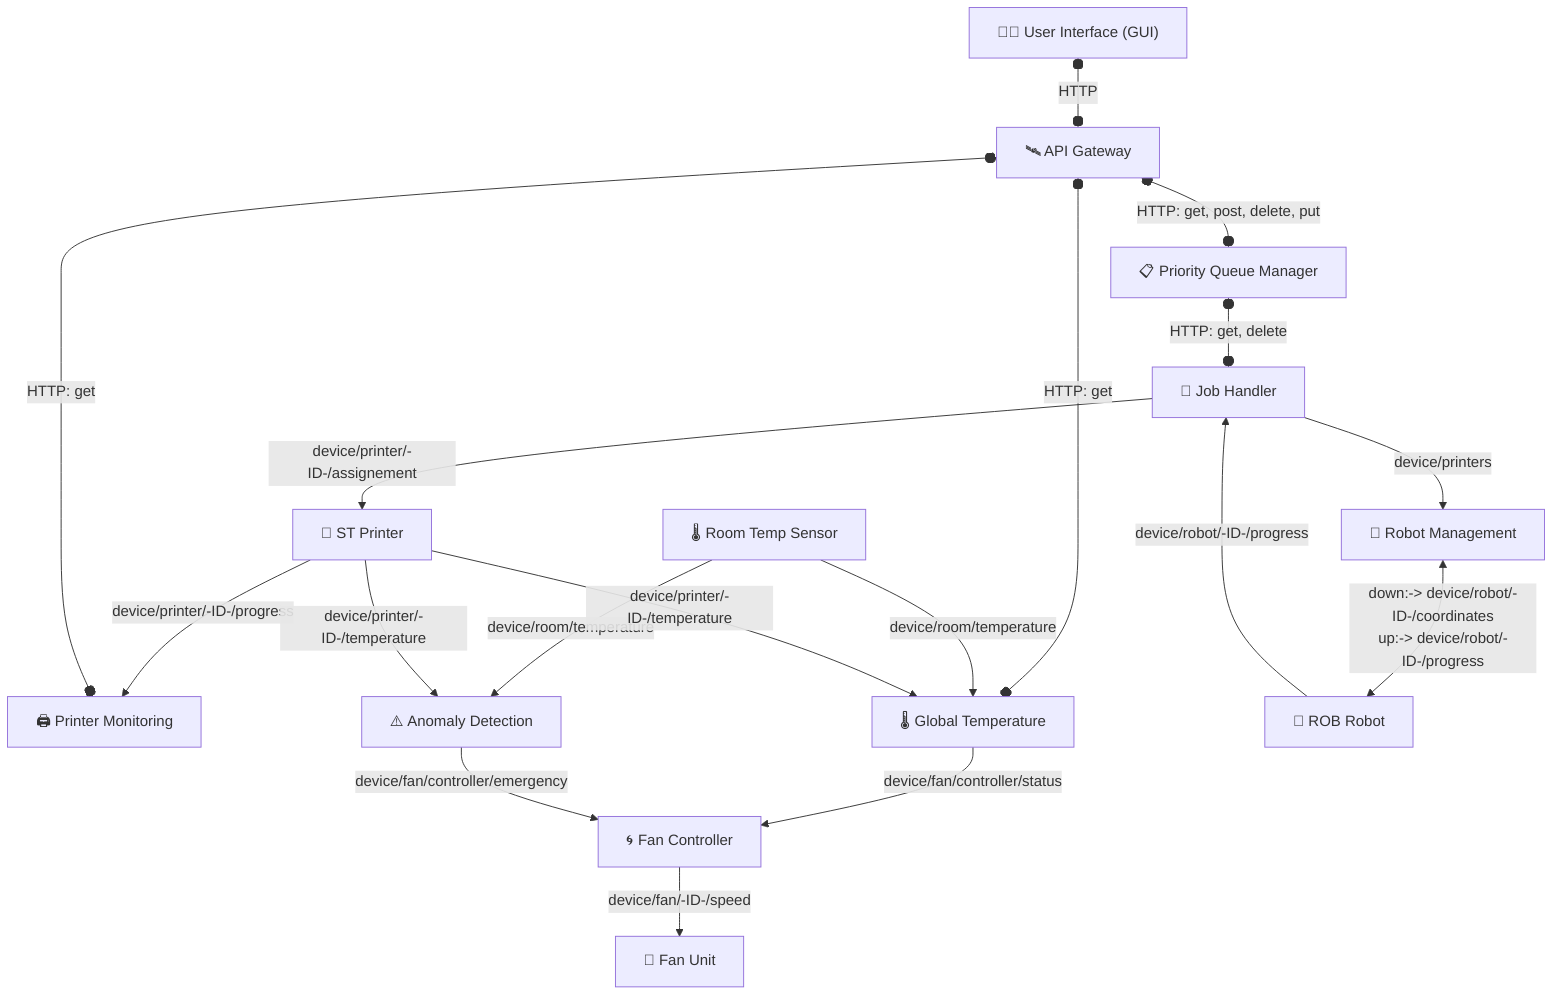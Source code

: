 flowchart TB

ST -->|device/printer/-ID-/progress| PrinterMon

APIGW o--o|HTTP: get| TempGlobal

TempSensor -->|device/room/temperature| TempGlobal
TempSensor -->|device/room/temperature| Anomaly

GUI["🧑‍💻 User Interface (GUI)"]
Robot["🤖 ROB Robot"]
Fan["💨 Fan Unit"]
PrinterMon["🖨 Printer Monitoring"]
ST["🧱 ST Printer"]
APIGW["🛰 API Gateway"]
QueueMgr["📋 Priority Queue Manager"]
TempGlobal["🌡 Global Temperature"]
JobHandler["🧠 Job Handler"]
Planning["🧭 Robot Management"]
Anomaly["⚠️ Anomaly Detection"]
FanCtrl["🌀 Fan Controller"]
TempSensor["🌡 Room Temp Sensor"]

ST -->|device/printer/-ID-/temperature| TempGlobal
ST -->|device/printer/-ID-/temperature| Anomaly

TempGlobal -->|device/fan/controller/status| FanCtrl
Anomaly -->|device/fan/controller/emergency| FanCtrl
FanCtrl -->|device/fan/-ID-/speed| Fan

GUI o--o|HTTP| APIGW
APIGW o--o|HTTP: get, post, delete, put| QueueMgr
APIGW o--o|HTTP: get| PrinterMon
QueueMgr o--o|HTTP: get, delete| JobHandler

JobHandler -->|device/printers| Planning
Planning <-->|down:-> device/robot/-ID-/coordinates
up:-> device/robot/-ID-/progress| Robot
Robot -->|device/robot/-ID-/progress| JobHandler

JobHandler -->|device/printer/-ID-/assignement| ST